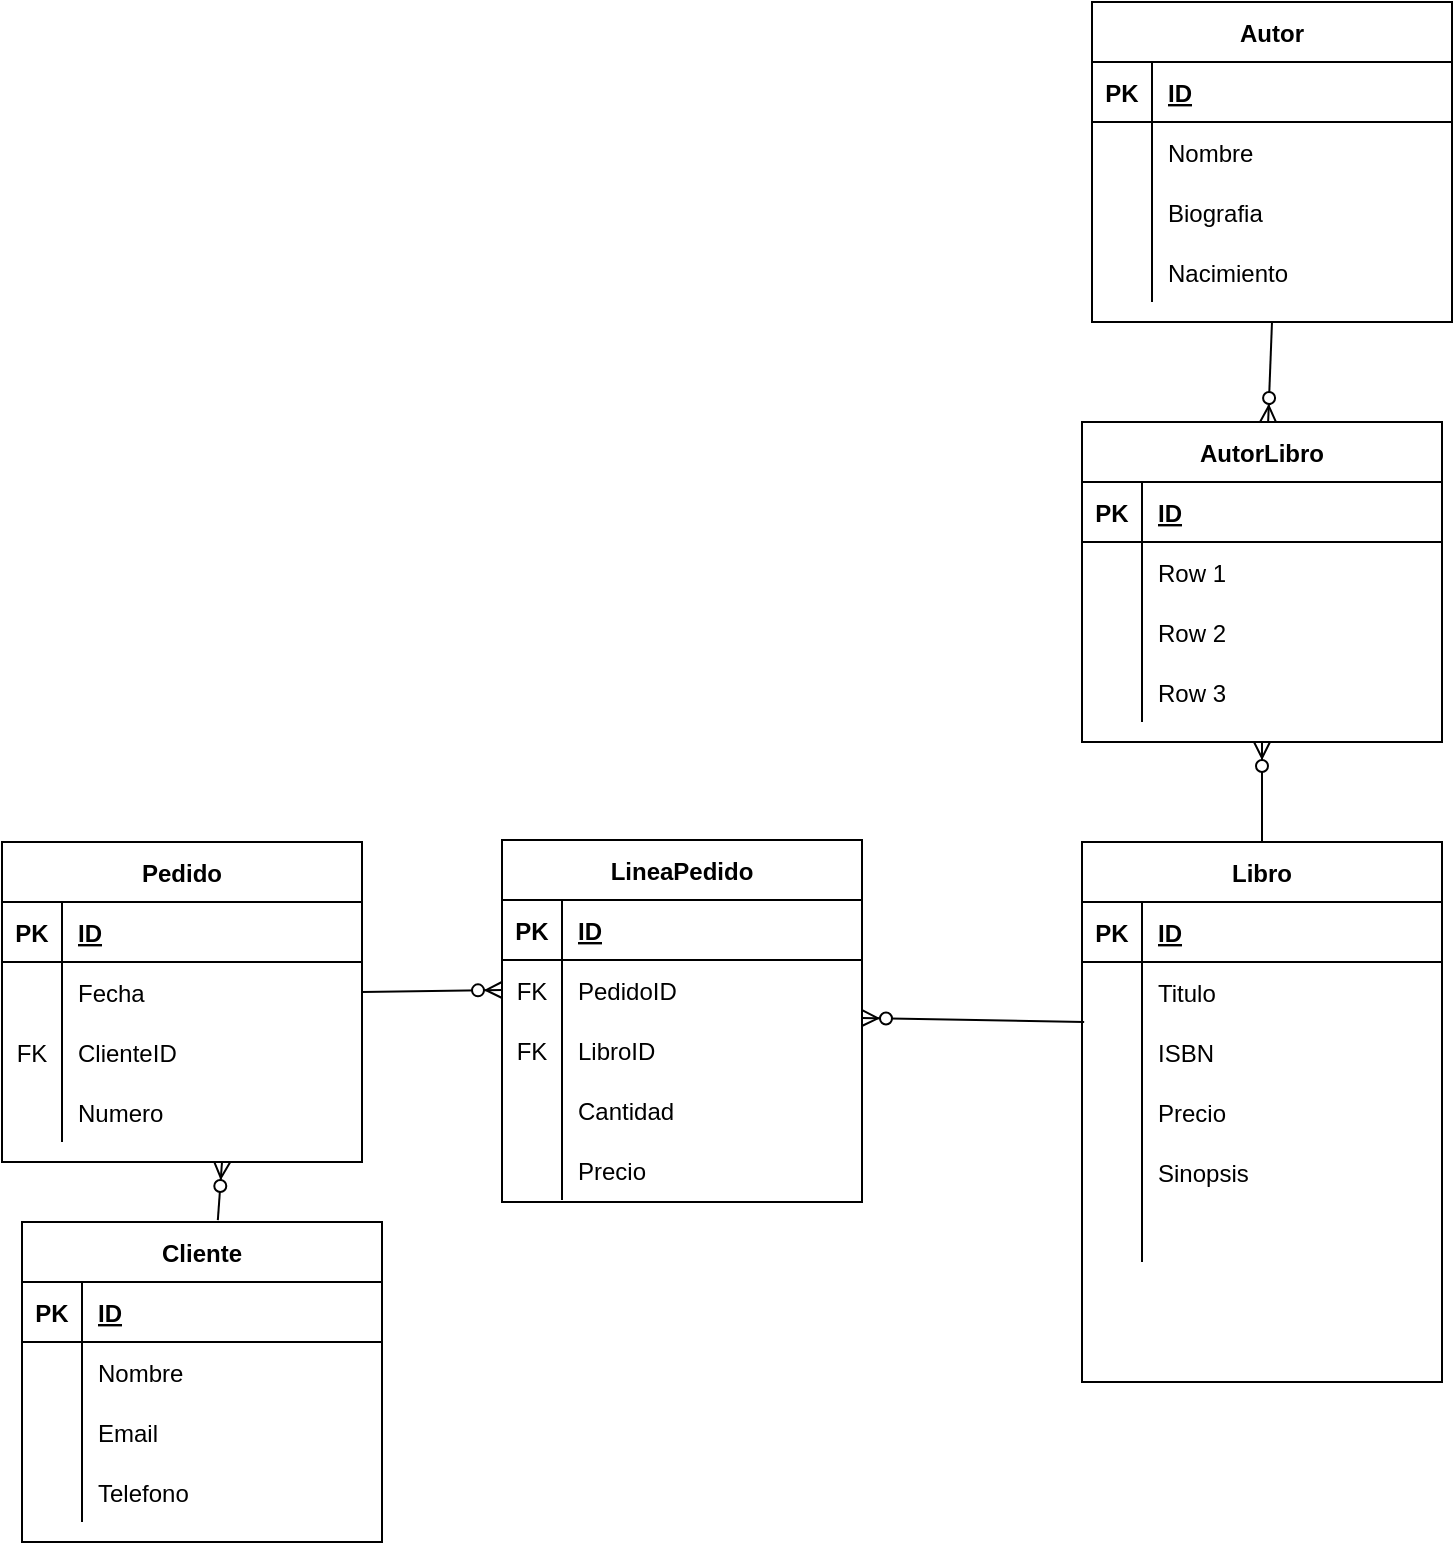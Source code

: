 <mxfile version="14.9.3" type="device"><diagram id="R2lEEEUBdFMjLlhIrx00" name="Page-1"><mxGraphModel dx="1186" dy="1839" grid="1" gridSize="10" guides="1" tooltips="1" connect="1" arrows="1" fold="1" page="1" pageScale="1" pageWidth="850" pageHeight="1100" math="0" shadow="0" extFonts="Permanent Marker^https://fonts.googleapis.com/css?family=Permanent+Marker"><root><mxCell id="0"/><mxCell id="1" parent="0"/><mxCell id="D24_BcmU_snjL173r20Y-1" value="Cliente" style="shape=table;startSize=30;container=1;collapsible=1;childLayout=tableLayout;fixedRows=1;rowLines=0;fontStyle=1;align=center;resizeLast=1;" vertex="1" parent="1"><mxGeometry x="70" y="470" width="180" height="160" as="geometry"/></mxCell><mxCell id="D24_BcmU_snjL173r20Y-2" value="" style="shape=partialRectangle;collapsible=0;dropTarget=0;pointerEvents=0;fillColor=none;top=0;left=0;bottom=1;right=0;points=[[0,0.5],[1,0.5]];portConstraint=eastwest;" vertex="1" parent="D24_BcmU_snjL173r20Y-1"><mxGeometry y="30" width="180" height="30" as="geometry"/></mxCell><mxCell id="D24_BcmU_snjL173r20Y-3" value="PK" style="shape=partialRectangle;connectable=0;fillColor=none;top=0;left=0;bottom=0;right=0;fontStyle=1;overflow=hidden;" vertex="1" parent="D24_BcmU_snjL173r20Y-2"><mxGeometry width="30" height="30" as="geometry"/></mxCell><mxCell id="D24_BcmU_snjL173r20Y-4" value="ID" style="shape=partialRectangle;connectable=0;fillColor=none;top=0;left=0;bottom=0;right=0;align=left;spacingLeft=6;fontStyle=5;overflow=hidden;" vertex="1" parent="D24_BcmU_snjL173r20Y-2"><mxGeometry x="30" width="150" height="30" as="geometry"/></mxCell><mxCell id="D24_BcmU_snjL173r20Y-5" value="" style="shape=partialRectangle;collapsible=0;dropTarget=0;pointerEvents=0;fillColor=none;top=0;left=0;bottom=0;right=0;points=[[0,0.5],[1,0.5]];portConstraint=eastwest;" vertex="1" parent="D24_BcmU_snjL173r20Y-1"><mxGeometry y="60" width="180" height="30" as="geometry"/></mxCell><mxCell id="D24_BcmU_snjL173r20Y-6" value="" style="shape=partialRectangle;connectable=0;fillColor=none;top=0;left=0;bottom=0;right=0;editable=1;overflow=hidden;" vertex="1" parent="D24_BcmU_snjL173r20Y-5"><mxGeometry width="30" height="30" as="geometry"/></mxCell><mxCell id="D24_BcmU_snjL173r20Y-7" value="Nombre" style="shape=partialRectangle;connectable=0;fillColor=none;top=0;left=0;bottom=0;right=0;align=left;spacingLeft=6;overflow=hidden;" vertex="1" parent="D24_BcmU_snjL173r20Y-5"><mxGeometry x="30" width="150" height="30" as="geometry"/></mxCell><mxCell id="D24_BcmU_snjL173r20Y-8" value="" style="shape=partialRectangle;collapsible=0;dropTarget=0;pointerEvents=0;fillColor=none;top=0;left=0;bottom=0;right=0;points=[[0,0.5],[1,0.5]];portConstraint=eastwest;" vertex="1" parent="D24_BcmU_snjL173r20Y-1"><mxGeometry y="90" width="180" height="30" as="geometry"/></mxCell><mxCell id="D24_BcmU_snjL173r20Y-9" value="" style="shape=partialRectangle;connectable=0;fillColor=none;top=0;left=0;bottom=0;right=0;editable=1;overflow=hidden;" vertex="1" parent="D24_BcmU_snjL173r20Y-8"><mxGeometry width="30" height="30" as="geometry"/></mxCell><mxCell id="D24_BcmU_snjL173r20Y-10" value="Email" style="shape=partialRectangle;connectable=0;fillColor=none;top=0;left=0;bottom=0;right=0;align=left;spacingLeft=6;overflow=hidden;" vertex="1" parent="D24_BcmU_snjL173r20Y-8"><mxGeometry x="30" width="150" height="30" as="geometry"/></mxCell><mxCell id="D24_BcmU_snjL173r20Y-11" value="" style="shape=partialRectangle;collapsible=0;dropTarget=0;pointerEvents=0;fillColor=none;top=0;left=0;bottom=0;right=0;points=[[0,0.5],[1,0.5]];portConstraint=eastwest;" vertex="1" parent="D24_BcmU_snjL173r20Y-1"><mxGeometry y="120" width="180" height="30" as="geometry"/></mxCell><mxCell id="D24_BcmU_snjL173r20Y-12" value="" style="shape=partialRectangle;connectable=0;fillColor=none;top=0;left=0;bottom=0;right=0;editable=1;overflow=hidden;" vertex="1" parent="D24_BcmU_snjL173r20Y-11"><mxGeometry width="30" height="30" as="geometry"/></mxCell><mxCell id="D24_BcmU_snjL173r20Y-13" value="Telefono" style="shape=partialRectangle;connectable=0;fillColor=none;top=0;left=0;bottom=0;right=0;align=left;spacingLeft=6;overflow=hidden;" vertex="1" parent="D24_BcmU_snjL173r20Y-11"><mxGeometry x="30" width="150" height="30" as="geometry"/></mxCell><mxCell id="D24_BcmU_snjL173r20Y-14" value="Pedido" style="shape=table;startSize=30;container=1;collapsible=1;childLayout=tableLayout;fixedRows=1;rowLines=0;fontStyle=1;align=center;resizeLast=1;" vertex="1" parent="1"><mxGeometry x="60" y="280" width="180" height="160" as="geometry"/></mxCell><mxCell id="D24_BcmU_snjL173r20Y-15" value="" style="shape=partialRectangle;collapsible=0;dropTarget=0;pointerEvents=0;fillColor=none;top=0;left=0;bottom=1;right=0;points=[[0,0.5],[1,0.5]];portConstraint=eastwest;" vertex="1" parent="D24_BcmU_snjL173r20Y-14"><mxGeometry y="30" width="180" height="30" as="geometry"/></mxCell><mxCell id="D24_BcmU_snjL173r20Y-16" value="PK" style="shape=partialRectangle;connectable=0;fillColor=none;top=0;left=0;bottom=0;right=0;fontStyle=1;overflow=hidden;" vertex="1" parent="D24_BcmU_snjL173r20Y-15"><mxGeometry width="30" height="30" as="geometry"/></mxCell><mxCell id="D24_BcmU_snjL173r20Y-17" value="ID" style="shape=partialRectangle;connectable=0;fillColor=none;top=0;left=0;bottom=0;right=0;align=left;spacingLeft=6;fontStyle=5;overflow=hidden;" vertex="1" parent="D24_BcmU_snjL173r20Y-15"><mxGeometry x="30" width="150" height="30" as="geometry"/></mxCell><mxCell id="D24_BcmU_snjL173r20Y-18" value="" style="shape=partialRectangle;collapsible=0;dropTarget=0;pointerEvents=0;fillColor=none;top=0;left=0;bottom=0;right=0;points=[[0,0.5],[1,0.5]];portConstraint=eastwest;" vertex="1" parent="D24_BcmU_snjL173r20Y-14"><mxGeometry y="60" width="180" height="30" as="geometry"/></mxCell><mxCell id="D24_BcmU_snjL173r20Y-19" value="" style="shape=partialRectangle;connectable=0;fillColor=none;top=0;left=0;bottom=0;right=0;editable=1;overflow=hidden;" vertex="1" parent="D24_BcmU_snjL173r20Y-18"><mxGeometry width="30" height="30" as="geometry"/></mxCell><mxCell id="D24_BcmU_snjL173r20Y-20" value="Fecha" style="shape=partialRectangle;connectable=0;fillColor=none;top=0;left=0;bottom=0;right=0;align=left;spacingLeft=6;overflow=hidden;" vertex="1" parent="D24_BcmU_snjL173r20Y-18"><mxGeometry x="30" width="150" height="30" as="geometry"/></mxCell><mxCell id="D24_BcmU_snjL173r20Y-21" value="" style="shape=partialRectangle;collapsible=0;dropTarget=0;pointerEvents=0;fillColor=none;top=0;left=0;bottom=0;right=0;points=[[0,0.5],[1,0.5]];portConstraint=eastwest;" vertex="1" parent="D24_BcmU_snjL173r20Y-14"><mxGeometry y="90" width="180" height="30" as="geometry"/></mxCell><mxCell id="D24_BcmU_snjL173r20Y-22" value="FK" style="shape=partialRectangle;connectable=0;fillColor=none;top=0;left=0;bottom=0;right=0;editable=1;overflow=hidden;" vertex="1" parent="D24_BcmU_snjL173r20Y-21"><mxGeometry width="30" height="30" as="geometry"/></mxCell><mxCell id="D24_BcmU_snjL173r20Y-23" value="ClienteID" style="shape=partialRectangle;connectable=0;fillColor=none;top=0;left=0;bottom=0;right=0;align=left;spacingLeft=6;overflow=hidden;" vertex="1" parent="D24_BcmU_snjL173r20Y-21"><mxGeometry x="30" width="150" height="30" as="geometry"/></mxCell><mxCell id="D24_BcmU_snjL173r20Y-24" value="" style="shape=partialRectangle;collapsible=0;dropTarget=0;pointerEvents=0;fillColor=none;top=0;left=0;bottom=0;right=0;points=[[0,0.5],[1,0.5]];portConstraint=eastwest;" vertex="1" parent="D24_BcmU_snjL173r20Y-14"><mxGeometry y="120" width="180" height="30" as="geometry"/></mxCell><mxCell id="D24_BcmU_snjL173r20Y-25" value="" style="shape=partialRectangle;connectable=0;fillColor=none;top=0;left=0;bottom=0;right=0;editable=1;overflow=hidden;" vertex="1" parent="D24_BcmU_snjL173r20Y-24"><mxGeometry width="30" height="30" as="geometry"/></mxCell><mxCell id="D24_BcmU_snjL173r20Y-26" value="Numero" style="shape=partialRectangle;connectable=0;fillColor=none;top=0;left=0;bottom=0;right=0;align=left;spacingLeft=6;overflow=hidden;" vertex="1" parent="D24_BcmU_snjL173r20Y-24"><mxGeometry x="30" width="150" height="30" as="geometry"/></mxCell><mxCell id="D24_BcmU_snjL173r20Y-27" value="LineaPedido" style="shape=table;startSize=30;container=1;collapsible=1;childLayout=tableLayout;fixedRows=1;rowLines=0;fontStyle=1;align=center;resizeLast=1;" vertex="1" parent="1"><mxGeometry x="310" y="279" width="180" height="181" as="geometry"/></mxCell><mxCell id="D24_BcmU_snjL173r20Y-28" value="" style="shape=partialRectangle;collapsible=0;dropTarget=0;pointerEvents=0;fillColor=none;top=0;left=0;bottom=1;right=0;points=[[0,0.5],[1,0.5]];portConstraint=eastwest;" vertex="1" parent="D24_BcmU_snjL173r20Y-27"><mxGeometry y="30" width="180" height="30" as="geometry"/></mxCell><mxCell id="D24_BcmU_snjL173r20Y-29" value="PK" style="shape=partialRectangle;connectable=0;fillColor=none;top=0;left=0;bottom=0;right=0;fontStyle=1;overflow=hidden;" vertex="1" parent="D24_BcmU_snjL173r20Y-28"><mxGeometry width="30" height="30" as="geometry"/></mxCell><mxCell id="D24_BcmU_snjL173r20Y-30" value="ID" style="shape=partialRectangle;connectable=0;fillColor=none;top=0;left=0;bottom=0;right=0;align=left;spacingLeft=6;fontStyle=5;overflow=hidden;" vertex="1" parent="D24_BcmU_snjL173r20Y-28"><mxGeometry x="30" width="150" height="30" as="geometry"/></mxCell><mxCell id="D24_BcmU_snjL173r20Y-31" value="" style="shape=partialRectangle;collapsible=0;dropTarget=0;pointerEvents=0;fillColor=none;top=0;left=0;bottom=0;right=0;points=[[0,0.5],[1,0.5]];portConstraint=eastwest;" vertex="1" parent="D24_BcmU_snjL173r20Y-27"><mxGeometry y="60" width="180" height="30" as="geometry"/></mxCell><mxCell id="D24_BcmU_snjL173r20Y-32" value="FK" style="shape=partialRectangle;connectable=0;fillColor=none;top=0;left=0;bottom=0;right=0;editable=1;overflow=hidden;" vertex="1" parent="D24_BcmU_snjL173r20Y-31"><mxGeometry width="30" height="30" as="geometry"/></mxCell><mxCell id="D24_BcmU_snjL173r20Y-33" value="PedidoID" style="shape=partialRectangle;connectable=0;fillColor=none;top=0;left=0;bottom=0;right=0;align=left;spacingLeft=6;overflow=hidden;" vertex="1" parent="D24_BcmU_snjL173r20Y-31"><mxGeometry x="30" width="150" height="30" as="geometry"/></mxCell><mxCell id="D24_BcmU_snjL173r20Y-34" value="" style="shape=partialRectangle;collapsible=0;dropTarget=0;pointerEvents=0;fillColor=none;top=0;left=0;bottom=0;right=0;points=[[0,0.5],[1,0.5]];portConstraint=eastwest;" vertex="1" parent="D24_BcmU_snjL173r20Y-27"><mxGeometry y="90" width="180" height="30" as="geometry"/></mxCell><mxCell id="D24_BcmU_snjL173r20Y-35" value="FK" style="shape=partialRectangle;connectable=0;fillColor=none;top=0;left=0;bottom=0;right=0;editable=1;overflow=hidden;" vertex="1" parent="D24_BcmU_snjL173r20Y-34"><mxGeometry width="30" height="30" as="geometry"/></mxCell><mxCell id="D24_BcmU_snjL173r20Y-36" value="LibroID" style="shape=partialRectangle;connectable=0;fillColor=none;top=0;left=0;bottom=0;right=0;align=left;spacingLeft=6;overflow=hidden;" vertex="1" parent="D24_BcmU_snjL173r20Y-34"><mxGeometry x="30" width="150" height="30" as="geometry"/></mxCell><mxCell id="D24_BcmU_snjL173r20Y-37" value="" style="shape=partialRectangle;collapsible=0;dropTarget=0;pointerEvents=0;fillColor=none;top=0;left=0;bottom=0;right=0;points=[[0,0.5],[1,0.5]];portConstraint=eastwest;" vertex="1" parent="D24_BcmU_snjL173r20Y-27"><mxGeometry y="120" width="180" height="30" as="geometry"/></mxCell><mxCell id="D24_BcmU_snjL173r20Y-38" value="" style="shape=partialRectangle;connectable=0;fillColor=none;top=0;left=0;bottom=0;right=0;editable=1;overflow=hidden;" vertex="1" parent="D24_BcmU_snjL173r20Y-37"><mxGeometry width="30" height="30" as="geometry"/></mxCell><mxCell id="D24_BcmU_snjL173r20Y-39" value="Cantidad" style="shape=partialRectangle;connectable=0;fillColor=none;top=0;left=0;bottom=0;right=0;align=left;spacingLeft=6;overflow=hidden;" vertex="1" parent="D24_BcmU_snjL173r20Y-37"><mxGeometry x="30" width="150" height="30" as="geometry"/></mxCell><mxCell id="D24_BcmU_snjL173r20Y-85" value="" style="shape=partialRectangle;collapsible=0;dropTarget=0;pointerEvents=0;fillColor=none;top=0;left=0;bottom=0;right=0;points=[[0,0.5],[1,0.5]];portConstraint=eastwest;" vertex="1" parent="D24_BcmU_snjL173r20Y-27"><mxGeometry y="150" width="180" height="30" as="geometry"/></mxCell><mxCell id="D24_BcmU_snjL173r20Y-86" value="" style="shape=partialRectangle;connectable=0;fillColor=none;top=0;left=0;bottom=0;right=0;editable=1;overflow=hidden;" vertex="1" parent="D24_BcmU_snjL173r20Y-85"><mxGeometry width="30" height="30" as="geometry"/></mxCell><mxCell id="D24_BcmU_snjL173r20Y-87" value="Precio" style="shape=partialRectangle;connectable=0;fillColor=none;top=0;left=0;bottom=0;right=0;align=left;spacingLeft=6;overflow=hidden;" vertex="1" parent="D24_BcmU_snjL173r20Y-85"><mxGeometry x="30" width="150" height="30" as="geometry"/></mxCell><mxCell id="D24_BcmU_snjL173r20Y-40" value="Libro" style="shape=table;startSize=30;container=1;collapsible=1;childLayout=tableLayout;fixedRows=1;rowLines=0;fontStyle=1;align=center;resizeLast=1;" vertex="1" parent="1"><mxGeometry x="600" y="280" width="180" height="270" as="geometry"/></mxCell><mxCell id="D24_BcmU_snjL173r20Y-41" value="" style="shape=partialRectangle;collapsible=0;dropTarget=0;pointerEvents=0;fillColor=none;top=0;left=0;bottom=1;right=0;points=[[0,0.5],[1,0.5]];portConstraint=eastwest;" vertex="1" parent="D24_BcmU_snjL173r20Y-40"><mxGeometry y="30" width="180" height="30" as="geometry"/></mxCell><mxCell id="D24_BcmU_snjL173r20Y-42" value="PK" style="shape=partialRectangle;connectable=0;fillColor=none;top=0;left=0;bottom=0;right=0;fontStyle=1;overflow=hidden;" vertex="1" parent="D24_BcmU_snjL173r20Y-41"><mxGeometry width="30" height="30" as="geometry"/></mxCell><mxCell id="D24_BcmU_snjL173r20Y-43" value="ID" style="shape=partialRectangle;connectable=0;fillColor=none;top=0;left=0;bottom=0;right=0;align=left;spacingLeft=6;fontStyle=5;overflow=hidden;" vertex="1" parent="D24_BcmU_snjL173r20Y-41"><mxGeometry x="30" width="150" height="30" as="geometry"/></mxCell><mxCell id="D24_BcmU_snjL173r20Y-44" value="" style="shape=partialRectangle;collapsible=0;dropTarget=0;pointerEvents=0;fillColor=none;top=0;left=0;bottom=0;right=0;points=[[0,0.5],[1,0.5]];portConstraint=eastwest;" vertex="1" parent="D24_BcmU_snjL173r20Y-40"><mxGeometry y="60" width="180" height="30" as="geometry"/></mxCell><mxCell id="D24_BcmU_snjL173r20Y-45" value="" style="shape=partialRectangle;connectable=0;fillColor=none;top=0;left=0;bottom=0;right=0;editable=1;overflow=hidden;" vertex="1" parent="D24_BcmU_snjL173r20Y-44"><mxGeometry width="30" height="30" as="geometry"/></mxCell><mxCell id="D24_BcmU_snjL173r20Y-46" value="Titulo" style="shape=partialRectangle;connectable=0;fillColor=none;top=0;left=0;bottom=0;right=0;align=left;spacingLeft=6;overflow=hidden;" vertex="1" parent="D24_BcmU_snjL173r20Y-44"><mxGeometry x="30" width="150" height="30" as="geometry"/></mxCell><mxCell id="D24_BcmU_snjL173r20Y-47" value="" style="shape=partialRectangle;collapsible=0;dropTarget=0;pointerEvents=0;fillColor=none;top=0;left=0;bottom=0;right=0;points=[[0,0.5],[1,0.5]];portConstraint=eastwest;" vertex="1" parent="D24_BcmU_snjL173r20Y-40"><mxGeometry y="90" width="180" height="30" as="geometry"/></mxCell><mxCell id="D24_BcmU_snjL173r20Y-48" value="" style="shape=partialRectangle;connectable=0;fillColor=none;top=0;left=0;bottom=0;right=0;editable=1;overflow=hidden;" vertex="1" parent="D24_BcmU_snjL173r20Y-47"><mxGeometry width="30" height="30" as="geometry"/></mxCell><mxCell id="D24_BcmU_snjL173r20Y-49" value="ISBN" style="shape=partialRectangle;connectable=0;fillColor=none;top=0;left=0;bottom=0;right=0;align=left;spacingLeft=6;overflow=hidden;" vertex="1" parent="D24_BcmU_snjL173r20Y-47"><mxGeometry x="30" width="150" height="30" as="geometry"/></mxCell><mxCell id="D24_BcmU_snjL173r20Y-50" value="" style="shape=partialRectangle;collapsible=0;dropTarget=0;pointerEvents=0;fillColor=none;top=0;left=0;bottom=0;right=0;points=[[0,0.5],[1,0.5]];portConstraint=eastwest;" vertex="1" parent="D24_BcmU_snjL173r20Y-40"><mxGeometry y="120" width="180" height="30" as="geometry"/></mxCell><mxCell id="D24_BcmU_snjL173r20Y-51" value="" style="shape=partialRectangle;connectable=0;fillColor=none;top=0;left=0;bottom=0;right=0;editable=1;overflow=hidden;" vertex="1" parent="D24_BcmU_snjL173r20Y-50"><mxGeometry width="30" height="30" as="geometry"/></mxCell><mxCell id="D24_BcmU_snjL173r20Y-52" value="Precio" style="shape=partialRectangle;connectable=0;fillColor=none;top=0;left=0;bottom=0;right=0;align=left;spacingLeft=6;overflow=hidden;" vertex="1" parent="D24_BcmU_snjL173r20Y-50"><mxGeometry x="30" width="150" height="30" as="geometry"/></mxCell><mxCell id="D24_BcmU_snjL173r20Y-91" value="" style="shape=partialRectangle;collapsible=0;dropTarget=0;pointerEvents=0;fillColor=none;top=0;left=0;bottom=0;right=0;points=[[0,0.5],[1,0.5]];portConstraint=eastwest;" vertex="1" parent="D24_BcmU_snjL173r20Y-40"><mxGeometry y="150" width="180" height="30" as="geometry"/></mxCell><mxCell id="D24_BcmU_snjL173r20Y-92" value="" style="shape=partialRectangle;connectable=0;fillColor=none;top=0;left=0;bottom=0;right=0;editable=1;overflow=hidden;" vertex="1" parent="D24_BcmU_snjL173r20Y-91"><mxGeometry width="30" height="30" as="geometry"/></mxCell><mxCell id="D24_BcmU_snjL173r20Y-93" value="Sinopsis" style="shape=partialRectangle;connectable=0;fillColor=none;top=0;left=0;bottom=0;right=0;align=left;spacingLeft=6;overflow=hidden;" vertex="1" parent="D24_BcmU_snjL173r20Y-91"><mxGeometry x="30" width="150" height="30" as="geometry"/></mxCell><mxCell id="D24_BcmU_snjL173r20Y-88" value="" style="shape=partialRectangle;collapsible=0;dropTarget=0;pointerEvents=0;fillColor=none;top=0;left=0;bottom=0;right=0;points=[[0,0.5],[1,0.5]];portConstraint=eastwest;" vertex="1" parent="D24_BcmU_snjL173r20Y-40"><mxGeometry y="180" width="180" height="30" as="geometry"/></mxCell><mxCell id="D24_BcmU_snjL173r20Y-89" value="" style="shape=partialRectangle;connectable=0;fillColor=none;top=0;left=0;bottom=0;right=0;fontStyle=0;overflow=hidden;" vertex="1" parent="D24_BcmU_snjL173r20Y-88"><mxGeometry width="30" height="30" as="geometry"/></mxCell><mxCell id="D24_BcmU_snjL173r20Y-90" value="" style="shape=partialRectangle;connectable=0;fillColor=none;top=0;left=0;bottom=0;right=0;align=left;spacingLeft=6;fontStyle=0;overflow=hidden;" vertex="1" parent="D24_BcmU_snjL173r20Y-88"><mxGeometry x="30" width="150" height="30" as="geometry"/></mxCell><mxCell id="D24_BcmU_snjL173r20Y-53" value="Autor" style="shape=table;startSize=30;container=1;collapsible=1;childLayout=tableLayout;fixedRows=1;rowLines=0;fontStyle=1;align=center;resizeLast=1;" vertex="1" parent="1"><mxGeometry x="605" y="-140" width="180" height="160" as="geometry"/></mxCell><mxCell id="D24_BcmU_snjL173r20Y-54" value="" style="shape=partialRectangle;collapsible=0;dropTarget=0;pointerEvents=0;fillColor=none;top=0;left=0;bottom=1;right=0;points=[[0,0.5],[1,0.5]];portConstraint=eastwest;" vertex="1" parent="D24_BcmU_snjL173r20Y-53"><mxGeometry y="30" width="180" height="30" as="geometry"/></mxCell><mxCell id="D24_BcmU_snjL173r20Y-55" value="PK" style="shape=partialRectangle;connectable=0;fillColor=none;top=0;left=0;bottom=0;right=0;fontStyle=1;overflow=hidden;" vertex="1" parent="D24_BcmU_snjL173r20Y-54"><mxGeometry width="30" height="30" as="geometry"/></mxCell><mxCell id="D24_BcmU_snjL173r20Y-56" value="ID" style="shape=partialRectangle;connectable=0;fillColor=none;top=0;left=0;bottom=0;right=0;align=left;spacingLeft=6;fontStyle=5;overflow=hidden;" vertex="1" parent="D24_BcmU_snjL173r20Y-54"><mxGeometry x="30" width="150" height="30" as="geometry"/></mxCell><mxCell id="D24_BcmU_snjL173r20Y-57" value="" style="shape=partialRectangle;collapsible=0;dropTarget=0;pointerEvents=0;fillColor=none;top=0;left=0;bottom=0;right=0;points=[[0,0.5],[1,0.5]];portConstraint=eastwest;" vertex="1" parent="D24_BcmU_snjL173r20Y-53"><mxGeometry y="60" width="180" height="30" as="geometry"/></mxCell><mxCell id="D24_BcmU_snjL173r20Y-58" value="" style="shape=partialRectangle;connectable=0;fillColor=none;top=0;left=0;bottom=0;right=0;editable=1;overflow=hidden;" vertex="1" parent="D24_BcmU_snjL173r20Y-57"><mxGeometry width="30" height="30" as="geometry"/></mxCell><mxCell id="D24_BcmU_snjL173r20Y-59" value="Nombre" style="shape=partialRectangle;connectable=0;fillColor=none;top=0;left=0;bottom=0;right=0;align=left;spacingLeft=6;overflow=hidden;" vertex="1" parent="D24_BcmU_snjL173r20Y-57"><mxGeometry x="30" width="150" height="30" as="geometry"/></mxCell><mxCell id="D24_BcmU_snjL173r20Y-60" value="" style="shape=partialRectangle;collapsible=0;dropTarget=0;pointerEvents=0;fillColor=none;top=0;left=0;bottom=0;right=0;points=[[0,0.5],[1,0.5]];portConstraint=eastwest;" vertex="1" parent="D24_BcmU_snjL173r20Y-53"><mxGeometry y="90" width="180" height="30" as="geometry"/></mxCell><mxCell id="D24_BcmU_snjL173r20Y-61" value="" style="shape=partialRectangle;connectable=0;fillColor=none;top=0;left=0;bottom=0;right=0;editable=1;overflow=hidden;" vertex="1" parent="D24_BcmU_snjL173r20Y-60"><mxGeometry width="30" height="30" as="geometry"/></mxCell><mxCell id="D24_BcmU_snjL173r20Y-62" value="Biografia" style="shape=partialRectangle;connectable=0;fillColor=none;top=0;left=0;bottom=0;right=0;align=left;spacingLeft=6;overflow=hidden;" vertex="1" parent="D24_BcmU_snjL173r20Y-60"><mxGeometry x="30" width="150" height="30" as="geometry"/></mxCell><mxCell id="D24_BcmU_snjL173r20Y-63" value="" style="shape=partialRectangle;collapsible=0;dropTarget=0;pointerEvents=0;fillColor=none;top=0;left=0;bottom=0;right=0;points=[[0,0.5],[1,0.5]];portConstraint=eastwest;" vertex="1" parent="D24_BcmU_snjL173r20Y-53"><mxGeometry y="120" width="180" height="30" as="geometry"/></mxCell><mxCell id="D24_BcmU_snjL173r20Y-64" value="" style="shape=partialRectangle;connectable=0;fillColor=none;top=0;left=0;bottom=0;right=0;editable=1;overflow=hidden;" vertex="1" parent="D24_BcmU_snjL173r20Y-63"><mxGeometry width="30" height="30" as="geometry"/></mxCell><mxCell id="D24_BcmU_snjL173r20Y-65" value="Nacimiento" style="shape=partialRectangle;connectable=0;fillColor=none;top=0;left=0;bottom=0;right=0;align=left;spacingLeft=6;overflow=hidden;" vertex="1" parent="D24_BcmU_snjL173r20Y-63"><mxGeometry x="30" width="150" height="30" as="geometry"/></mxCell><mxCell id="D24_BcmU_snjL173r20Y-66" value="AutorLibro" style="shape=table;startSize=30;container=1;collapsible=1;childLayout=tableLayout;fixedRows=1;rowLines=0;fontStyle=1;align=center;resizeLast=1;" vertex="1" parent="1"><mxGeometry x="600" y="70" width="180" height="160" as="geometry"/></mxCell><mxCell id="D24_BcmU_snjL173r20Y-67" value="" style="shape=partialRectangle;collapsible=0;dropTarget=0;pointerEvents=0;fillColor=none;top=0;left=0;bottom=1;right=0;points=[[0,0.5],[1,0.5]];portConstraint=eastwest;" vertex="1" parent="D24_BcmU_snjL173r20Y-66"><mxGeometry y="30" width="180" height="30" as="geometry"/></mxCell><mxCell id="D24_BcmU_snjL173r20Y-68" value="PK" style="shape=partialRectangle;connectable=0;fillColor=none;top=0;left=0;bottom=0;right=0;fontStyle=1;overflow=hidden;" vertex="1" parent="D24_BcmU_snjL173r20Y-67"><mxGeometry width="30" height="30" as="geometry"/></mxCell><mxCell id="D24_BcmU_snjL173r20Y-69" value="ID" style="shape=partialRectangle;connectable=0;fillColor=none;top=0;left=0;bottom=0;right=0;align=left;spacingLeft=6;fontStyle=5;overflow=hidden;" vertex="1" parent="D24_BcmU_snjL173r20Y-67"><mxGeometry x="30" width="150" height="30" as="geometry"/></mxCell><mxCell id="D24_BcmU_snjL173r20Y-70" value="" style="shape=partialRectangle;collapsible=0;dropTarget=0;pointerEvents=0;fillColor=none;top=0;left=0;bottom=0;right=0;points=[[0,0.5],[1,0.5]];portConstraint=eastwest;" vertex="1" parent="D24_BcmU_snjL173r20Y-66"><mxGeometry y="60" width="180" height="30" as="geometry"/></mxCell><mxCell id="D24_BcmU_snjL173r20Y-71" value="" style="shape=partialRectangle;connectable=0;fillColor=none;top=0;left=0;bottom=0;right=0;editable=1;overflow=hidden;" vertex="1" parent="D24_BcmU_snjL173r20Y-70"><mxGeometry width="30" height="30" as="geometry"/></mxCell><mxCell id="D24_BcmU_snjL173r20Y-72" value="Row 1" style="shape=partialRectangle;connectable=0;fillColor=none;top=0;left=0;bottom=0;right=0;align=left;spacingLeft=6;overflow=hidden;" vertex="1" parent="D24_BcmU_snjL173r20Y-70"><mxGeometry x="30" width="150" height="30" as="geometry"/></mxCell><mxCell id="D24_BcmU_snjL173r20Y-73" value="" style="shape=partialRectangle;collapsible=0;dropTarget=0;pointerEvents=0;fillColor=none;top=0;left=0;bottom=0;right=0;points=[[0,0.5],[1,0.5]];portConstraint=eastwest;" vertex="1" parent="D24_BcmU_snjL173r20Y-66"><mxGeometry y="90" width="180" height="30" as="geometry"/></mxCell><mxCell id="D24_BcmU_snjL173r20Y-74" value="" style="shape=partialRectangle;connectable=0;fillColor=none;top=0;left=0;bottom=0;right=0;editable=1;overflow=hidden;" vertex="1" parent="D24_BcmU_snjL173r20Y-73"><mxGeometry width="30" height="30" as="geometry"/></mxCell><mxCell id="D24_BcmU_snjL173r20Y-75" value="Row 2" style="shape=partialRectangle;connectable=0;fillColor=none;top=0;left=0;bottom=0;right=0;align=left;spacingLeft=6;overflow=hidden;" vertex="1" parent="D24_BcmU_snjL173r20Y-73"><mxGeometry x="30" width="150" height="30" as="geometry"/></mxCell><mxCell id="D24_BcmU_snjL173r20Y-76" value="" style="shape=partialRectangle;collapsible=0;dropTarget=0;pointerEvents=0;fillColor=none;top=0;left=0;bottom=0;right=0;points=[[0,0.5],[1,0.5]];portConstraint=eastwest;" vertex="1" parent="D24_BcmU_snjL173r20Y-66"><mxGeometry y="120" width="180" height="30" as="geometry"/></mxCell><mxCell id="D24_BcmU_snjL173r20Y-77" value="" style="shape=partialRectangle;connectable=0;fillColor=none;top=0;left=0;bottom=0;right=0;editable=1;overflow=hidden;" vertex="1" parent="D24_BcmU_snjL173r20Y-76"><mxGeometry width="30" height="30" as="geometry"/></mxCell><mxCell id="D24_BcmU_snjL173r20Y-78" value="Row 3" style="shape=partialRectangle;connectable=0;fillColor=none;top=0;left=0;bottom=0;right=0;align=left;spacingLeft=6;overflow=hidden;" vertex="1" parent="D24_BcmU_snjL173r20Y-76"><mxGeometry x="30" width="150" height="30" as="geometry"/></mxCell><mxCell id="D24_BcmU_snjL173r20Y-79" value="" style="fontSize=12;html=1;endArrow=ERzeroToMany;endFill=1;exitX=0.544;exitY=-0.006;exitDx=0;exitDy=0;exitPerimeter=0;" edge="1" parent="1" source="D24_BcmU_snjL173r20Y-1"><mxGeometry width="100" height="100" relative="1" as="geometry"><mxPoint x="370" y="400" as="sourcePoint"/><mxPoint x="170" y="440" as="targetPoint"/></mxGeometry></mxCell><mxCell id="D24_BcmU_snjL173r20Y-80" value="" style="fontSize=12;html=1;endArrow=ERzeroToMany;endFill=1;exitX=1;exitY=0.5;exitDx=0;exitDy=0;entryX=0;entryY=0.5;entryDx=0;entryDy=0;" edge="1" parent="1" source="D24_BcmU_snjL173r20Y-18" target="D24_BcmU_snjL173r20Y-31"><mxGeometry width="100" height="100" relative="1" as="geometry"><mxPoint x="177.92" y="539.04" as="sourcePoint"/><mxPoint x="180" y="450" as="targetPoint"/></mxGeometry></mxCell><mxCell id="D24_BcmU_snjL173r20Y-81" value="" style="fontSize=12;html=1;endArrow=ERzeroToMany;endFill=1;exitX=0.006;exitY=0;exitDx=0;exitDy=0;exitPerimeter=0;entryX=1;entryY=-0.033;entryDx=0;entryDy=0;entryPerimeter=0;" edge="1" parent="1" source="D24_BcmU_snjL173r20Y-47" target="D24_BcmU_snjL173r20Y-34"><mxGeometry width="100" height="100" relative="1" as="geometry"><mxPoint x="250" y="365" as="sourcePoint"/><mxPoint x="540" y="340" as="targetPoint"/></mxGeometry></mxCell><mxCell id="D24_BcmU_snjL173r20Y-82" value="" style="fontSize=12;html=1;endArrow=ERzeroToMany;endFill=1;exitX=0.5;exitY=0;exitDx=0;exitDy=0;entryX=0.5;entryY=1;entryDx=0;entryDy=0;" edge="1" parent="1" source="D24_BcmU_snjL173r20Y-40" target="D24_BcmU_snjL173r20Y-66"><mxGeometry width="100" height="100" relative="1" as="geometry"><mxPoint x="611.08" y="380" as="sourcePoint"/><mxPoint x="500" y="378.01" as="targetPoint"/></mxGeometry></mxCell><mxCell id="D24_BcmU_snjL173r20Y-83" value="" style="fontSize=12;html=1;endArrow=ERzeroToMany;endFill=1;exitX=0.5;exitY=1;exitDx=0;exitDy=0;" edge="1" parent="1" source="D24_BcmU_snjL173r20Y-53" target="D24_BcmU_snjL173r20Y-66"><mxGeometry width="100" height="100" relative="1" as="geometry"><mxPoint x="700" y="290" as="sourcePoint"/><mxPoint x="700" y="240" as="targetPoint"/></mxGeometry></mxCell></root></mxGraphModel></diagram></mxfile>